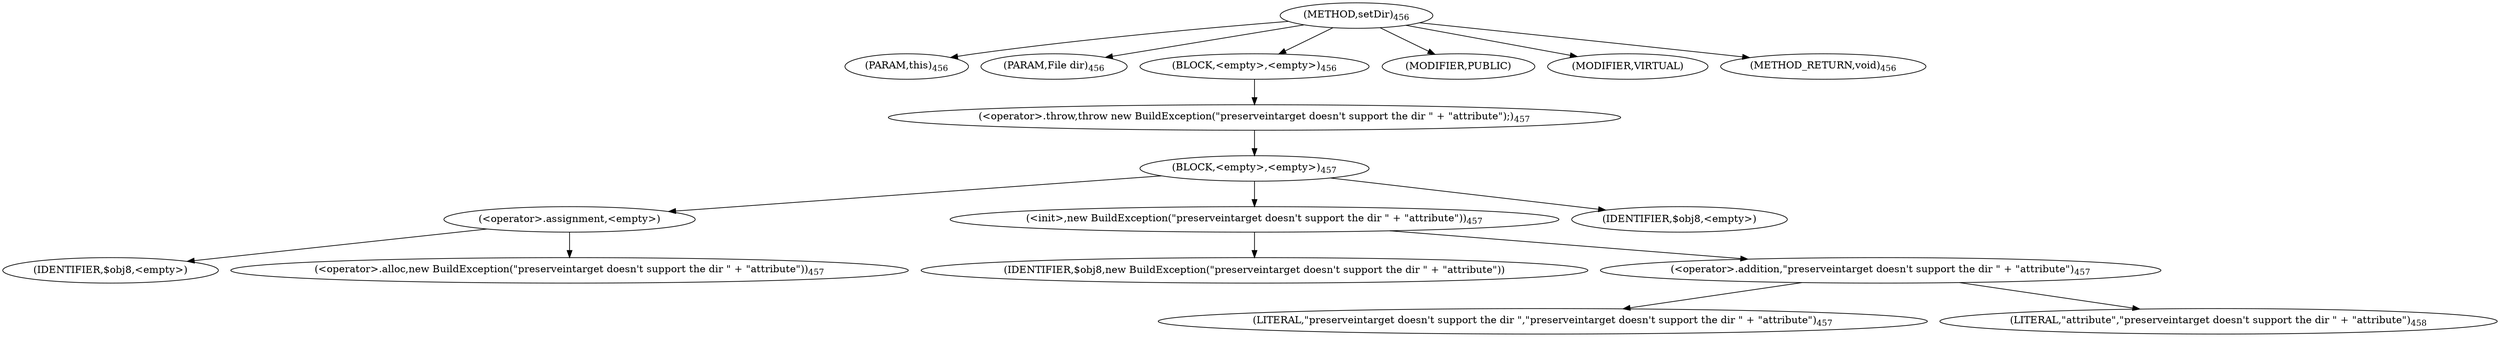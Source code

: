 digraph "setDir" {  
"889" [label = <(METHOD,setDir)<SUB>456</SUB>> ]
"890" [label = <(PARAM,this)<SUB>456</SUB>> ]
"891" [label = <(PARAM,File dir)<SUB>456</SUB>> ]
"892" [label = <(BLOCK,&lt;empty&gt;,&lt;empty&gt;)<SUB>456</SUB>> ]
"893" [label = <(&lt;operator&gt;.throw,throw new BuildException(&quot;preserveintarget doesn't support the dir &quot; + &quot;attribute&quot;);)<SUB>457</SUB>> ]
"894" [label = <(BLOCK,&lt;empty&gt;,&lt;empty&gt;)<SUB>457</SUB>> ]
"895" [label = <(&lt;operator&gt;.assignment,&lt;empty&gt;)> ]
"896" [label = <(IDENTIFIER,$obj8,&lt;empty&gt;)> ]
"897" [label = <(&lt;operator&gt;.alloc,new BuildException(&quot;preserveintarget doesn't support the dir &quot; + &quot;attribute&quot;))<SUB>457</SUB>> ]
"898" [label = <(&lt;init&gt;,new BuildException(&quot;preserveintarget doesn't support the dir &quot; + &quot;attribute&quot;))<SUB>457</SUB>> ]
"899" [label = <(IDENTIFIER,$obj8,new BuildException(&quot;preserveintarget doesn't support the dir &quot; + &quot;attribute&quot;))> ]
"900" [label = <(&lt;operator&gt;.addition,&quot;preserveintarget doesn't support the dir &quot; + &quot;attribute&quot;)<SUB>457</SUB>> ]
"901" [label = <(LITERAL,&quot;preserveintarget doesn't support the dir &quot;,&quot;preserveintarget doesn't support the dir &quot; + &quot;attribute&quot;)<SUB>457</SUB>> ]
"902" [label = <(LITERAL,&quot;attribute&quot;,&quot;preserveintarget doesn't support the dir &quot; + &quot;attribute&quot;)<SUB>458</SUB>> ]
"903" [label = <(IDENTIFIER,$obj8,&lt;empty&gt;)> ]
"904" [label = <(MODIFIER,PUBLIC)> ]
"905" [label = <(MODIFIER,VIRTUAL)> ]
"906" [label = <(METHOD_RETURN,void)<SUB>456</SUB>> ]
  "889" -> "890" 
  "889" -> "891" 
  "889" -> "892" 
  "889" -> "904" 
  "889" -> "905" 
  "889" -> "906" 
  "892" -> "893" 
  "893" -> "894" 
  "894" -> "895" 
  "894" -> "898" 
  "894" -> "903" 
  "895" -> "896" 
  "895" -> "897" 
  "898" -> "899" 
  "898" -> "900" 
  "900" -> "901" 
  "900" -> "902" 
}
